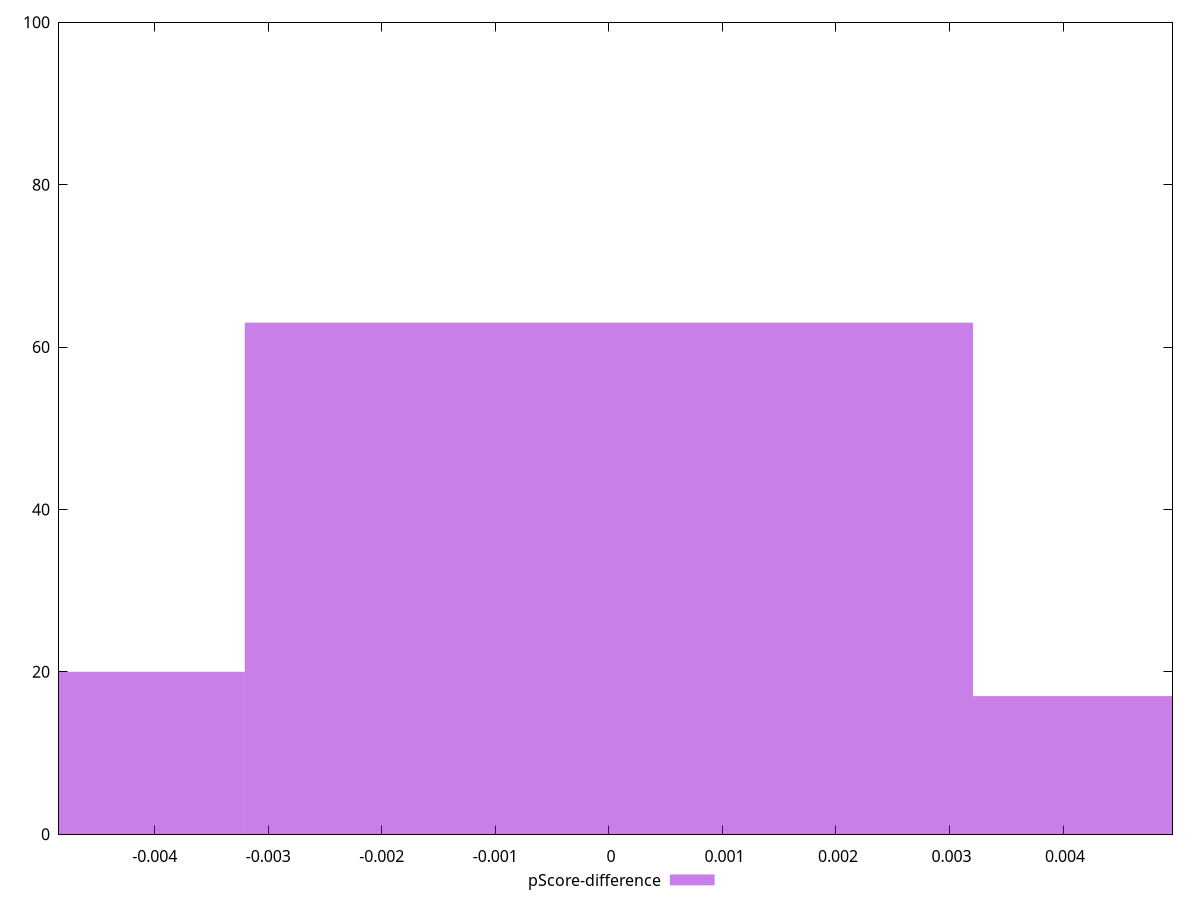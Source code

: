 reset

$pScoreDifference <<EOF
0.006414870225700985 17
0 63
-0.006414870225700985 20
EOF

set key outside below
set boxwidth 0.006414870225700985
set xrange [-0.004843381874879815:0.004964372903314168]
set yrange [0:100]
set trange [0:100]
set style fill transparent solid 0.5 noborder
set terminal svg size 640, 490 enhanced background rgb 'white'
set output "reprap/max-potential-fid/samples/pages/pScore-difference/histogram.svg"

plot $pScoreDifference title "pScore-difference" with boxes

reset
